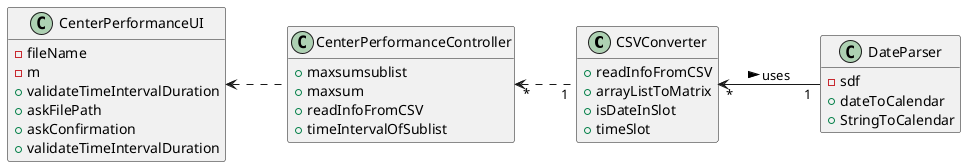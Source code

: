 @startuml
'https://plantuml.com/sequence-diagram

hide empty members
left to right direction

 class CSVConverter{
 +readInfoFromCSV
 +arrayListToMatrix
 +isDateInSlot
+timeSlot
 }

 class DateParser{
 -sdf
+dateToCalendar
+StringToCalendar
 }

 class CenterPerformanceUI{
 -fileName
 - m
 +validateTimeIntervalDuration
 +askFilePath
 +askConfirmation
 +validateTimeIntervalDuration
 }


 class CenterPerformanceController{
  +maxsumsublist
  +maxsum
  +readInfoFromCSV
  +timeIntervalOfSublist
  }



 CenterPerformanceUI <.. CenterPerformanceController
 CenterPerformanceController "*" <.. "1" CSVConverter
 CSVConverter "*" <-- "1" DateParser: uses >

@enduml